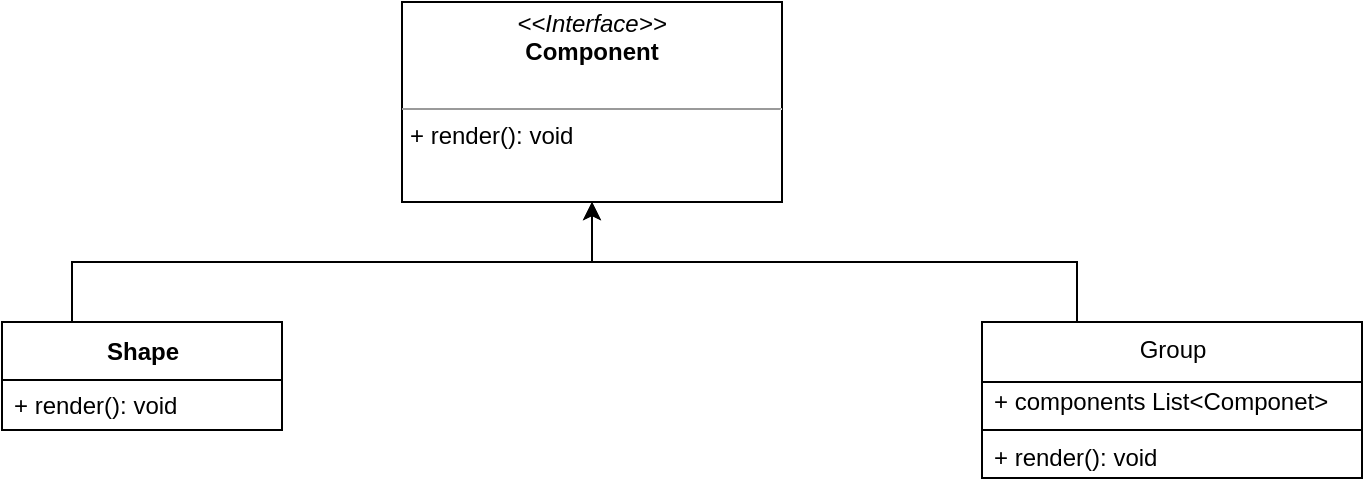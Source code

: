 <mxfile version="17.1.2" type="github">
  <diagram id="crswPrE13vBtjeNu79Lq" name="Page-1">
    <mxGraphModel dx="1226" dy="1153" grid="1" gridSize="10" guides="1" tooltips="1" connect="1" arrows="1" fold="1" page="1" pageScale="1" pageWidth="827" pageHeight="1169" math="0" shadow="0">
      <root>
        <mxCell id="0" />
        <mxCell id="1" parent="0" />
        <mxCell id="r55ew_a5nl4dUiA73zyB-2" value="&lt;p style=&quot;margin: 0px ; margin-top: 4px ; text-align: center&quot;&gt;&lt;i&gt;&amp;lt;&amp;lt;Interface&amp;gt;&amp;gt;&lt;/i&gt;&lt;br&gt;&lt;b&gt;Component&lt;/b&gt;&lt;/p&gt;&lt;p style=&quot;margin: 0px ; margin-left: 4px&quot;&gt;&lt;br&gt;&lt;/p&gt;&lt;hr size=&quot;1&quot;&gt;&lt;p style=&quot;margin: 0px ; margin-left: 4px&quot;&gt;+ render(): void&lt;br&gt;&lt;/p&gt;" style="verticalAlign=top;align=left;overflow=fill;fontSize=12;fontFamily=Helvetica;html=1;" vertex="1" parent="1">
          <mxGeometry x="340" y="160" width="190" height="100" as="geometry" />
        </mxCell>
        <mxCell id="r55ew_a5nl4dUiA73zyB-5" style="edgeStyle=orthogonalEdgeStyle;rounded=0;orthogonalLoop=1;jettySize=auto;html=1;exitX=0.25;exitY=0;exitDx=0;exitDy=0;entryX=0.5;entryY=1;entryDx=0;entryDy=0;" edge="1" parent="1" source="r55ew_a5nl4dUiA73zyB-3" target="r55ew_a5nl4dUiA73zyB-2">
          <mxGeometry relative="1" as="geometry" />
        </mxCell>
        <mxCell id="r55ew_a5nl4dUiA73zyB-3" value="Shape" style="swimlane;fontStyle=1;align=center;verticalAlign=middle;childLayout=stackLayout;horizontal=1;startSize=29;horizontalStack=0;resizeParent=1;resizeParentMax=0;resizeLast=0;collapsible=0;marginBottom=0;html=1;" vertex="1" parent="1">
          <mxGeometry x="140" y="320" width="140" height="54" as="geometry" />
        </mxCell>
        <mxCell id="r55ew_a5nl4dUiA73zyB-4" value="+ render(): void" style="text;html=1;strokeColor=none;fillColor=none;align=left;verticalAlign=middle;spacingLeft=4;spacingRight=4;overflow=hidden;rotatable=0;points=[[0,0.5],[1,0.5]];portConstraint=eastwest;" vertex="1" parent="r55ew_a5nl4dUiA73zyB-3">
          <mxGeometry y="29" width="140" height="25" as="geometry" />
        </mxCell>
        <mxCell id="r55ew_a5nl4dUiA73zyB-10" style="edgeStyle=orthogonalEdgeStyle;rounded=0;orthogonalLoop=1;jettySize=auto;html=1;exitX=0.25;exitY=0;exitDx=0;exitDy=0;entryX=0.5;entryY=1;entryDx=0;entryDy=0;" edge="1" parent="1" source="r55ew_a5nl4dUiA73zyB-6" target="r55ew_a5nl4dUiA73zyB-2">
          <mxGeometry relative="1" as="geometry" />
        </mxCell>
        <mxCell id="r55ew_a5nl4dUiA73zyB-6" value="Group" style="swimlane;fontStyle=0;align=center;verticalAlign=top;childLayout=stackLayout;horizontal=1;startSize=30;horizontalStack=0;resizeParent=1;resizeParentMax=0;resizeLast=0;collapsible=0;marginBottom=0;html=1;" vertex="1" parent="1">
          <mxGeometry x="630" y="320" width="190" height="78" as="geometry" />
        </mxCell>
        <mxCell id="r55ew_a5nl4dUiA73zyB-7" value="+ components List&amp;lt;Componet&amp;gt;" style="text;html=1;strokeColor=none;fillColor=none;align=left;verticalAlign=middle;spacingLeft=4;spacingRight=4;overflow=hidden;rotatable=0;points=[[0,0.5],[1,0.5]];portConstraint=eastwest;" vertex="1" parent="r55ew_a5nl4dUiA73zyB-6">
          <mxGeometry y="30" width="190" height="20" as="geometry" />
        </mxCell>
        <mxCell id="r55ew_a5nl4dUiA73zyB-8" value="" style="line;strokeWidth=1;fillColor=none;align=left;verticalAlign=middle;spacingTop=-1;spacingLeft=3;spacingRight=3;rotatable=0;labelPosition=right;points=[];portConstraint=eastwest;" vertex="1" parent="r55ew_a5nl4dUiA73zyB-6">
          <mxGeometry y="50" width="190" height="8" as="geometry" />
        </mxCell>
        <mxCell id="r55ew_a5nl4dUiA73zyB-9" value="+ render(): void" style="text;html=1;strokeColor=none;fillColor=none;align=left;verticalAlign=middle;spacingLeft=4;spacingRight=4;overflow=hidden;rotatable=0;points=[[0,0.5],[1,0.5]];portConstraint=eastwest;" vertex="1" parent="r55ew_a5nl4dUiA73zyB-6">
          <mxGeometry y="58" width="190" height="20" as="geometry" />
        </mxCell>
      </root>
    </mxGraphModel>
  </diagram>
</mxfile>
